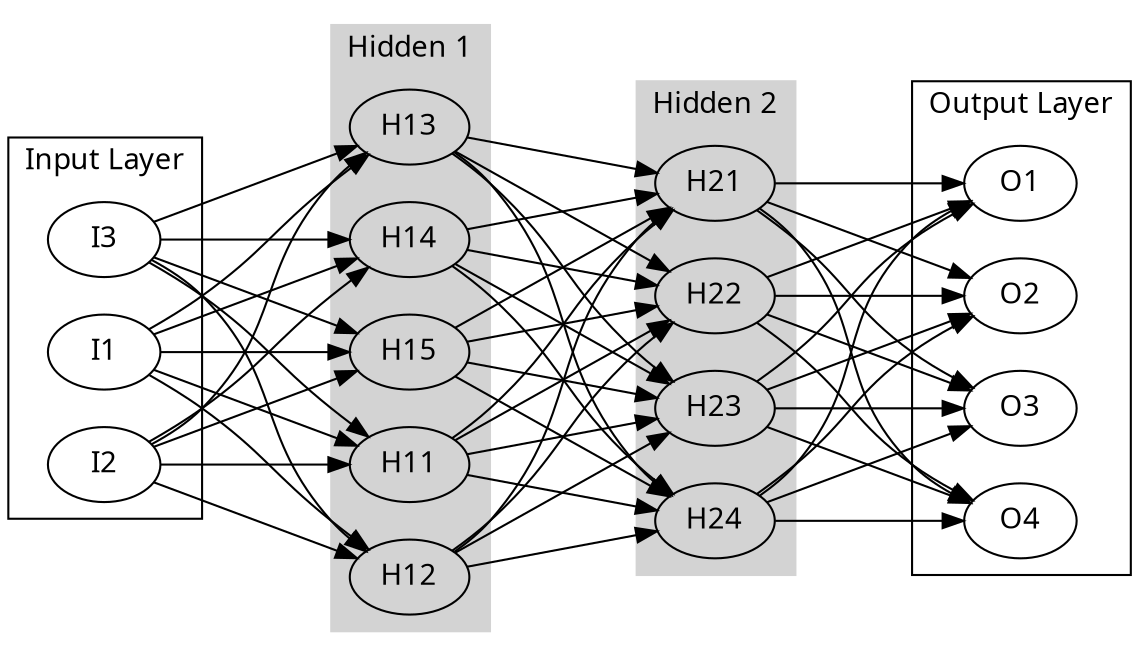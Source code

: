 digraph G {
  rankdir=LR;
  ordering=out;
  fontname="CMU Sans Serif";
  node [fontname="CMU Sans Serif"];
  edge [fontname="CMU Sans Serif"];
  ranksep="1.0 equally";

  subgraph cluster_0 {
    I1;
    I2;
    I3;

    label = "Input Layer";
  }

  subgraph cluster_1 {
    H11;
    H12;
    H13;
    H14;
    H15;
  
    label = "Hidden 1";
    style=filled;
    color=lightgrey;
  }

  subgraph cluster_2 {
    H21;
    H22;
    H23;
    H24;
  
    label = "Hidden 2";
    style=filled;
    color=lightgrey;
  }

  subgraph cluster_3 {
    O1;
    O2;
    O3;
    O4;

    label = "Output Layer";
  }

  I1 -> H11;
  I1 -> H12;
  I1 -> H13;
  I1 -> H14;
  I1 -> H15;

  I2 -> H11;
  I2 -> H12;
  I2 -> H13;
  I2 -> H14;
  I2 -> H15;

  I3 -> H11;
  I3 -> H12;
  I3 -> H13;
  I3 -> H14;
  I3 -> H15;

  H11 -> H21;
  H11 -> H22;
  H11 -> H23;
  H11 -> H24;

  H12 -> H21;
  H12 -> H22;
  H12 -> H23;
  H12 -> H24;

  H13 -> H21;
  H13 -> H22;
  H13 -> H23;
  H13 -> H24;

  H14 -> H21;
  H14 -> H22;
  H14 -> H23;
  H14 -> H24;

  H15 -> H21;
  H15 -> H22;
  H15 -> H23;
  H15 -> H24;

  H21 -> O1;
  H21 -> O2;
  H21 -> O3;
  H21 -> O4;
  
  H22 -> O1;
  H22 -> O2;
  H22 -> O3;
  H22 -> O4;

  H23 -> O1;
  H23 -> O2;
  H23 -> O3;
  H23 -> O4;

  H24 -> O1;
  H24 -> O2;
  H24 -> O3;
  H24 -> O4;
}
